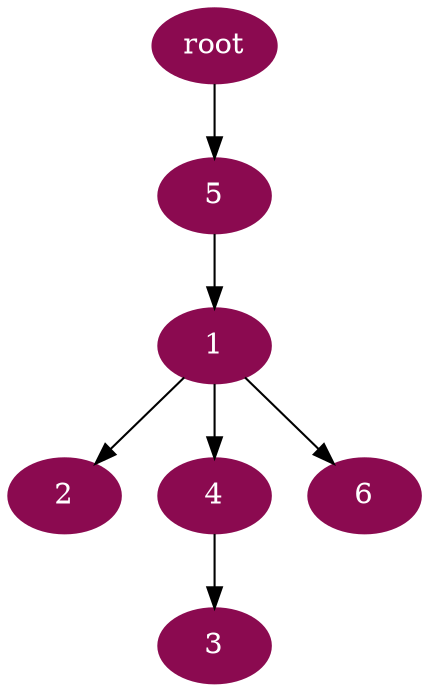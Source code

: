 digraph G {
node [color=deeppink4, style=filled, fontcolor=white];
5 -> 1;
1 -> 2;
4 -> 3;
1 -> 4;
"root" -> 5;
1 -> 6;
}
